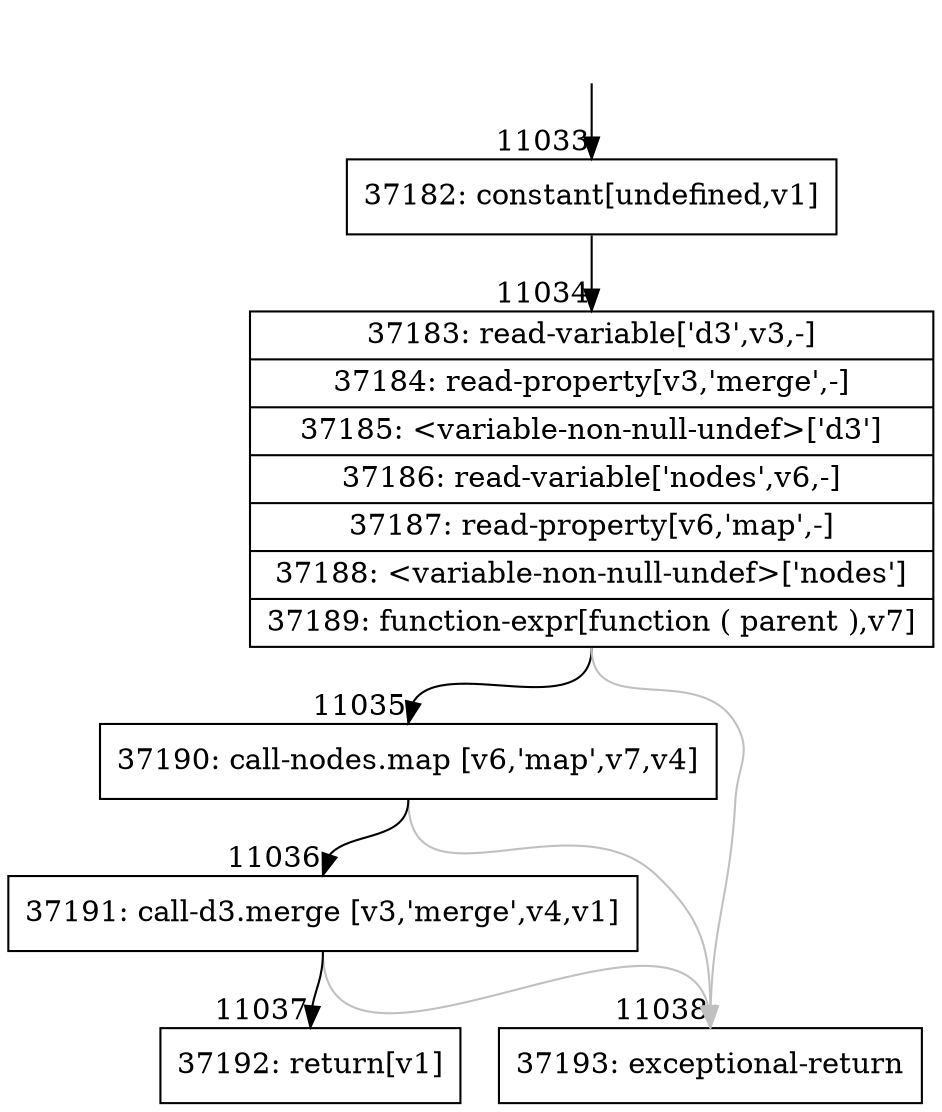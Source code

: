 digraph {
rankdir="TD"
BB_entry1010[shape=none,label=""];
BB_entry1010 -> BB11033 [tailport=s, headport=n, headlabel="    11033"]
BB11033 [shape=record label="{37182: constant[undefined,v1]}" ] 
BB11033 -> BB11034 [tailport=s, headport=n, headlabel="      11034"]
BB11034 [shape=record label="{37183: read-variable['d3',v3,-]|37184: read-property[v3,'merge',-]|37185: \<variable-non-null-undef\>['d3']|37186: read-variable['nodes',v6,-]|37187: read-property[v6,'map',-]|37188: \<variable-non-null-undef\>['nodes']|37189: function-expr[function ( parent ),v7]}" ] 
BB11034 -> BB11035 [tailport=s, headport=n, headlabel="      11035"]
BB11034 -> BB11038 [tailport=s, headport=n, color=gray, headlabel="      11038"]
BB11035 [shape=record label="{37190: call-nodes.map [v6,'map',v7,v4]}" ] 
BB11035 -> BB11036 [tailport=s, headport=n, headlabel="      11036"]
BB11035 -> BB11038 [tailport=s, headport=n, color=gray]
BB11036 [shape=record label="{37191: call-d3.merge [v3,'merge',v4,v1]}" ] 
BB11036 -> BB11037 [tailport=s, headport=n, headlabel="      11037"]
BB11036 -> BB11038 [tailport=s, headport=n, color=gray]
BB11037 [shape=record label="{37192: return[v1]}" ] 
BB11038 [shape=record label="{37193: exceptional-return}" ] 
//#$~ 6558
}
